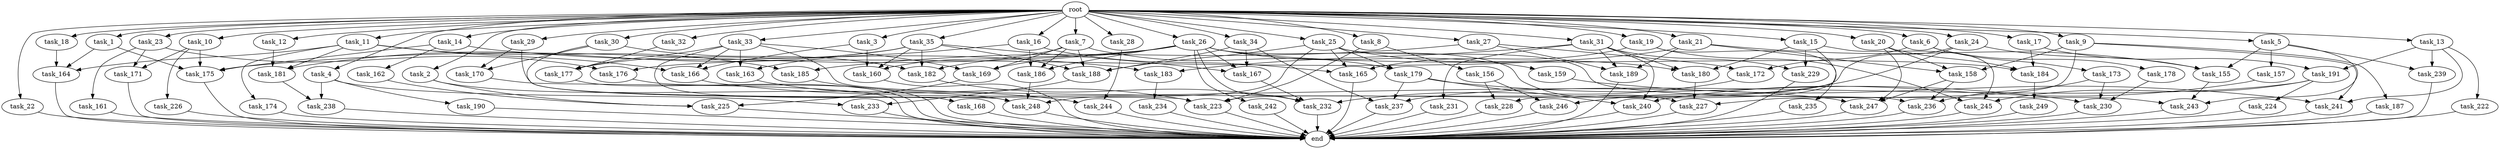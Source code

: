 digraph G {
  root [size="0.000000"];
  task_1 [size="1024.000000"];
  task_2 [size="1024.000000"];
  task_3 [size="1024.000000"];
  task_4 [size="1024.000000"];
  task_5 [size="1024.000000"];
  task_6 [size="1024.000000"];
  task_7 [size="1024.000000"];
  task_8 [size="1024.000000"];
  task_9 [size="1024.000000"];
  task_10 [size="1024.000000"];
  task_11 [size="1024.000000"];
  task_12 [size="1024.000000"];
  task_13 [size="1024.000000"];
  task_14 [size="1024.000000"];
  task_15 [size="1024.000000"];
  task_16 [size="1024.000000"];
  task_17 [size="1024.000000"];
  task_18 [size="1024.000000"];
  task_19 [size="1024.000000"];
  task_20 [size="1024.000000"];
  task_21 [size="1024.000000"];
  task_22 [size="1024.000000"];
  task_23 [size="1024.000000"];
  task_24 [size="1024.000000"];
  task_25 [size="1024.000000"];
  task_26 [size="1024.000000"];
  task_27 [size="1024.000000"];
  task_28 [size="1024.000000"];
  task_29 [size="1024.000000"];
  task_30 [size="1024.000000"];
  task_31 [size="1024.000000"];
  task_32 [size="1024.000000"];
  task_33 [size="1024.000000"];
  task_34 [size="1024.000000"];
  task_35 [size="1024.000000"];
  task_155 [size="807453851648.000000"];
  task_156 [size="309237645312.000000"];
  task_157 [size="77309411328.000000"];
  task_158 [size="1589137899520.000000"];
  task_159 [size="34359738368.000000"];
  task_160 [size="936302870528.000000"];
  task_161 [size="549755813888.000000"];
  task_162 [size="34359738368.000000"];
  task_163 [size="1279900254208.000000"];
  task_164 [size="773094113280.000000"];
  task_165 [size="1357209665536.000000"];
  task_166 [size="1589137899520.000000"];
  task_167 [size="661424963584.000000"];
  task_168 [size="858993459200.000000"];
  task_169 [size="970662608896.000000"];
  task_170 [size="343597383680.000000"];
  task_171 [size="970662608896.000000"];
  task_172 [size="292057776128.000000"];
  task_173 [size="77309411328.000000"];
  task_174 [size="420906795008.000000"];
  task_175 [size="704374636544.000000"];
  task_176 [size="584115552256.000000"];
  task_177 [size="1717986918400.000000"];
  task_178 [size="77309411328.000000"];
  task_179 [size="936302870528.000000"];
  task_180 [size="2027224563712.000000"];
  task_181 [size="1108101562368.000000"];
  task_182 [size="893353197568.000000"];
  task_183 [size="343597383680.000000"];
  task_184 [size="764504178688.000000"];
  task_185 [size="635655159808.000000"];
  task_186 [size="532575944704.000000"];
  task_187 [size="858993459200.000000"];
  task_188 [size="1563368095744.000000"];
  task_189 [size="558345748480.000000"];
  task_190 [size="34359738368.000000"];
  task_191 [size="171798691840.000000"];
  task_222 [size="137438953472.000000"];
  task_223 [size="1176821039104.000000"];
  task_224 [size="34359738368.000000"];
  task_225 [size="798863917056.000000"];
  task_226 [size="420906795008.000000"];
  task_227 [size="1314259992576.000000"];
  task_228 [size="1717986918400.000000"];
  task_229 [size="1168231104512.000000"];
  task_230 [size="1700807049216.000000"];
  task_231 [size="309237645312.000000"];
  task_232 [size="1219770712064.000000"];
  task_233 [size="584115552256.000000"];
  task_234 [size="858993459200.000000"];
  task_235 [size="77309411328.000000"];
  task_236 [size="1700807049216.000000"];
  task_237 [size="532575944704.000000"];
  task_238 [size="249108103168.000000"];
  task_239 [size="214748364800.000000"];
  task_240 [size="1589137899520.000000"];
  task_241 [size="1133871366144.000000"];
  task_242 [size="34359738368.000000"];
  task_243 [size="970662608896.000000"];
  task_244 [size="1073741824000.000000"];
  task_245 [size="970662608896.000000"];
  task_246 [size="1554778161152.000000"];
  task_247 [size="1425929142272.000000"];
  task_248 [size="2027224563712.000000"];
  task_249 [size="858993459200.000000"];
  end [size="0.000000"];

  root -> task_1 [size="1.000000"];
  root -> task_2 [size="1.000000"];
  root -> task_3 [size="1.000000"];
  root -> task_4 [size="1.000000"];
  root -> task_5 [size="1.000000"];
  root -> task_6 [size="1.000000"];
  root -> task_7 [size="1.000000"];
  root -> task_8 [size="1.000000"];
  root -> task_9 [size="1.000000"];
  root -> task_10 [size="1.000000"];
  root -> task_11 [size="1.000000"];
  root -> task_12 [size="1.000000"];
  root -> task_13 [size="1.000000"];
  root -> task_14 [size="1.000000"];
  root -> task_15 [size="1.000000"];
  root -> task_16 [size="1.000000"];
  root -> task_17 [size="1.000000"];
  root -> task_18 [size="1.000000"];
  root -> task_19 [size="1.000000"];
  root -> task_20 [size="1.000000"];
  root -> task_21 [size="1.000000"];
  root -> task_22 [size="1.000000"];
  root -> task_23 [size="1.000000"];
  root -> task_24 [size="1.000000"];
  root -> task_25 [size="1.000000"];
  root -> task_26 [size="1.000000"];
  root -> task_27 [size="1.000000"];
  root -> task_28 [size="1.000000"];
  root -> task_29 [size="1.000000"];
  root -> task_30 [size="1.000000"];
  root -> task_31 [size="1.000000"];
  root -> task_32 [size="1.000000"];
  root -> task_33 [size="1.000000"];
  root -> task_34 [size="1.000000"];
  root -> task_35 [size="1.000000"];
  task_1 -> task_164 [size="209715200.000000"];
  task_1 -> task_175 [size="209715200.000000"];
  task_2 -> task_225 [size="536870912.000000"];
  task_2 -> task_248 [size="536870912.000000"];
  task_3 -> task_160 [size="301989888.000000"];
  task_3 -> task_166 [size="301989888.000000"];
  task_4 -> task_190 [size="33554432.000000"];
  task_4 -> task_233 [size="33554432.000000"];
  task_4 -> task_238 [size="33554432.000000"];
  task_5 -> task_155 [size="75497472.000000"];
  task_5 -> task_157 [size="75497472.000000"];
  task_5 -> task_239 [size="75497472.000000"];
  task_5 -> task_243 [size="75497472.000000"];
  task_6 -> task_172 [size="75497472.000000"];
  task_6 -> task_173 [size="75497472.000000"];
  task_6 -> task_178 [size="75497472.000000"];
  task_7 -> task_160 [size="75497472.000000"];
  task_7 -> task_169 [size="75497472.000000"];
  task_7 -> task_179 [size="75497472.000000"];
  task_7 -> task_186 [size="75497472.000000"];
  task_7 -> task_188 [size="75497472.000000"];
  task_8 -> task_156 [size="301989888.000000"];
  task_8 -> task_223 [size="301989888.000000"];
  task_9 -> task_158 [size="838860800.000000"];
  task_9 -> task_187 [size="838860800.000000"];
  task_9 -> task_227 [size="838860800.000000"];
  task_9 -> task_241 [size="838860800.000000"];
  task_10 -> task_171 [size="411041792.000000"];
  task_10 -> task_175 [size="411041792.000000"];
  task_10 -> task_226 [size="411041792.000000"];
  task_11 -> task_164 [size="411041792.000000"];
  task_11 -> task_166 [size="411041792.000000"];
  task_11 -> task_174 [size="411041792.000000"];
  task_11 -> task_181 [size="411041792.000000"];
  task_11 -> task_185 [size="411041792.000000"];
  task_12 -> task_181 [size="134217728.000000"];
  task_13 -> task_191 [size="134217728.000000"];
  task_13 -> task_222 [size="134217728.000000"];
  task_13 -> task_239 [size="134217728.000000"];
  task_13 -> task_241 [size="134217728.000000"];
  task_14 -> task_162 [size="33554432.000000"];
  task_14 -> task_175 [size="33554432.000000"];
  task_14 -> task_183 [size="33554432.000000"];
  task_15 -> task_180 [size="838860800.000000"];
  task_15 -> task_228 [size="838860800.000000"];
  task_15 -> task_229 [size="838860800.000000"];
  task_15 -> task_245 [size="838860800.000000"];
  task_16 -> task_163 [size="411041792.000000"];
  task_16 -> task_165 [size="411041792.000000"];
  task_16 -> task_186 [size="411041792.000000"];
  task_17 -> task_184 [size="33554432.000000"];
  task_17 -> task_191 [size="33554432.000000"];
  task_18 -> task_164 [size="134217728.000000"];
  task_19 -> task_165 [size="75497472.000000"];
  task_19 -> task_235 [size="75497472.000000"];
  task_19 -> task_245 [size="75497472.000000"];
  task_20 -> task_158 [size="679477248.000000"];
  task_20 -> task_184 [size="679477248.000000"];
  task_20 -> task_247 [size="679477248.000000"];
  task_21 -> task_155 [size="33554432.000000"];
  task_21 -> task_158 [size="33554432.000000"];
  task_21 -> task_176 [size="33554432.000000"];
  task_21 -> task_189 [size="33554432.000000"];
  task_22 -> end [size="1.000000"];
  task_23 -> task_161 [size="536870912.000000"];
  task_23 -> task_171 [size="536870912.000000"];
  task_23 -> task_176 [size="536870912.000000"];
  task_24 -> task_155 [size="679477248.000000"];
  task_24 -> task_223 [size="679477248.000000"];
  task_24 -> task_246 [size="679477248.000000"];
  task_25 -> task_165 [size="838860800.000000"];
  task_25 -> task_179 [size="838860800.000000"];
  task_25 -> task_180 [size="838860800.000000"];
  task_25 -> task_188 [size="838860800.000000"];
  task_25 -> task_243 [size="838860800.000000"];
  task_25 -> task_248 [size="838860800.000000"];
  task_26 -> task_159 [size="33554432.000000"];
  task_26 -> task_167 [size="33554432.000000"];
  task_26 -> task_169 [size="33554432.000000"];
  task_26 -> task_175 [size="33554432.000000"];
  task_26 -> task_182 [size="33554432.000000"];
  task_26 -> task_184 [size="33554432.000000"];
  task_26 -> task_186 [size="33554432.000000"];
  task_26 -> task_227 [size="33554432.000000"];
  task_26 -> task_232 [size="33554432.000000"];
  task_26 -> task_242 [size="33554432.000000"];
  task_27 -> task_172 [size="209715200.000000"];
  task_27 -> task_185 [size="209715200.000000"];
  task_27 -> task_189 [size="209715200.000000"];
  task_28 -> task_244 [size="838860800.000000"];
  task_29 -> task_170 [size="33554432.000000"];
  task_29 -> task_223 [size="33554432.000000"];
  task_30 -> task_170 [size="301989888.000000"];
  task_30 -> task_182 [size="301989888.000000"];
  task_30 -> task_248 [size="301989888.000000"];
  task_31 -> task_180 [size="301989888.000000"];
  task_31 -> task_183 [size="301989888.000000"];
  task_31 -> task_189 [size="301989888.000000"];
  task_31 -> task_229 [size="301989888.000000"];
  task_31 -> task_231 [size="301989888.000000"];
  task_31 -> task_240 [size="301989888.000000"];
  task_32 -> task_177 [size="301989888.000000"];
  task_33 -> task_163 [size="838860800.000000"];
  task_33 -> task_166 [size="838860800.000000"];
  task_33 -> task_168 [size="838860800.000000"];
  task_33 -> task_169 [size="838860800.000000"];
  task_33 -> task_177 [size="838860800.000000"];
  task_33 -> task_236 [size="838860800.000000"];
  task_34 -> task_167 [size="75497472.000000"];
  task_34 -> task_188 [size="75497472.000000"];
  task_34 -> task_237 [size="75497472.000000"];
  task_35 -> task_160 [size="536870912.000000"];
  task_35 -> task_167 [size="536870912.000000"];
  task_35 -> task_177 [size="536870912.000000"];
  task_35 -> task_181 [size="536870912.000000"];
  task_35 -> task_182 [size="536870912.000000"];
  task_35 -> task_188 [size="536870912.000000"];
  task_155 -> task_243 [size="33554432.000000"];
  task_156 -> task_228 [size="838860800.000000"];
  task_156 -> task_246 [size="838860800.000000"];
  task_157 -> task_240 [size="838860800.000000"];
  task_158 -> task_236 [size="411041792.000000"];
  task_158 -> task_247 [size="411041792.000000"];
  task_159 -> task_241 [size="134217728.000000"];
  task_160 -> end [size="1.000000"];
  task_161 -> end [size="1.000000"];
  task_162 -> task_225 [size="209715200.000000"];
  task_163 -> task_244 [size="209715200.000000"];
  task_164 -> end [size="1.000000"];
  task_165 -> end [size="1.000000"];
  task_166 -> task_247 [size="301989888.000000"];
  task_167 -> task_232 [size="209715200.000000"];
  task_168 -> end [size="1.000000"];
  task_169 -> task_225 [size="33554432.000000"];
  task_170 -> end [size="1.000000"];
  task_171 -> end [size="1.000000"];
  task_172 -> task_232 [size="536870912.000000"];
  task_173 -> task_230 [size="411041792.000000"];
  task_173 -> task_236 [size="411041792.000000"];
  task_174 -> end [size="1.000000"];
  task_175 -> end [size="1.000000"];
  task_176 -> end [size="1.000000"];
  task_177 -> end [size="1.000000"];
  task_178 -> task_230 [size="838860800.000000"];
  task_179 -> task_230 [size="411041792.000000"];
  task_179 -> task_237 [size="411041792.000000"];
  task_179 -> task_240 [size="411041792.000000"];
  task_180 -> task_227 [size="411041792.000000"];
  task_181 -> task_238 [size="209715200.000000"];
  task_182 -> task_232 [size="411041792.000000"];
  task_183 -> task_234 [size="838860800.000000"];
  task_184 -> task_249 [size="838860800.000000"];
  task_185 -> task_223 [size="134217728.000000"];
  task_186 -> task_248 [size="301989888.000000"];
  task_187 -> end [size="1.000000"];
  task_188 -> task_233 [size="536870912.000000"];
  task_189 -> end [size="1.000000"];
  task_190 -> end [size="1.000000"];
  task_191 -> task_224 [size="33554432.000000"];
  task_191 -> task_237 [size="33554432.000000"];
  task_191 -> task_245 [size="33554432.000000"];
  task_222 -> end [size="1.000000"];
  task_223 -> end [size="1.000000"];
  task_224 -> end [size="1.000000"];
  task_225 -> end [size="1.000000"];
  task_226 -> end [size="1.000000"];
  task_227 -> end [size="1.000000"];
  task_228 -> end [size="1.000000"];
  task_229 -> end [size="1.000000"];
  task_230 -> end [size="1.000000"];
  task_231 -> end [size="1.000000"];
  task_232 -> end [size="1.000000"];
  task_233 -> end [size="1.000000"];
  task_234 -> end [size="1.000000"];
  task_235 -> end [size="1.000000"];
  task_236 -> end [size="1.000000"];
  task_237 -> end [size="1.000000"];
  task_238 -> end [size="1.000000"];
  task_239 -> end [size="1.000000"];
  task_240 -> end [size="1.000000"];
  task_241 -> end [size="1.000000"];
  task_242 -> end [size="1.000000"];
  task_243 -> end [size="1.000000"];
  task_244 -> end [size="1.000000"];
  task_245 -> end [size="1.000000"];
  task_246 -> end [size="1.000000"];
  task_247 -> end [size="1.000000"];
  task_248 -> end [size="1.000000"];
  task_249 -> end [size="1.000000"];
}
